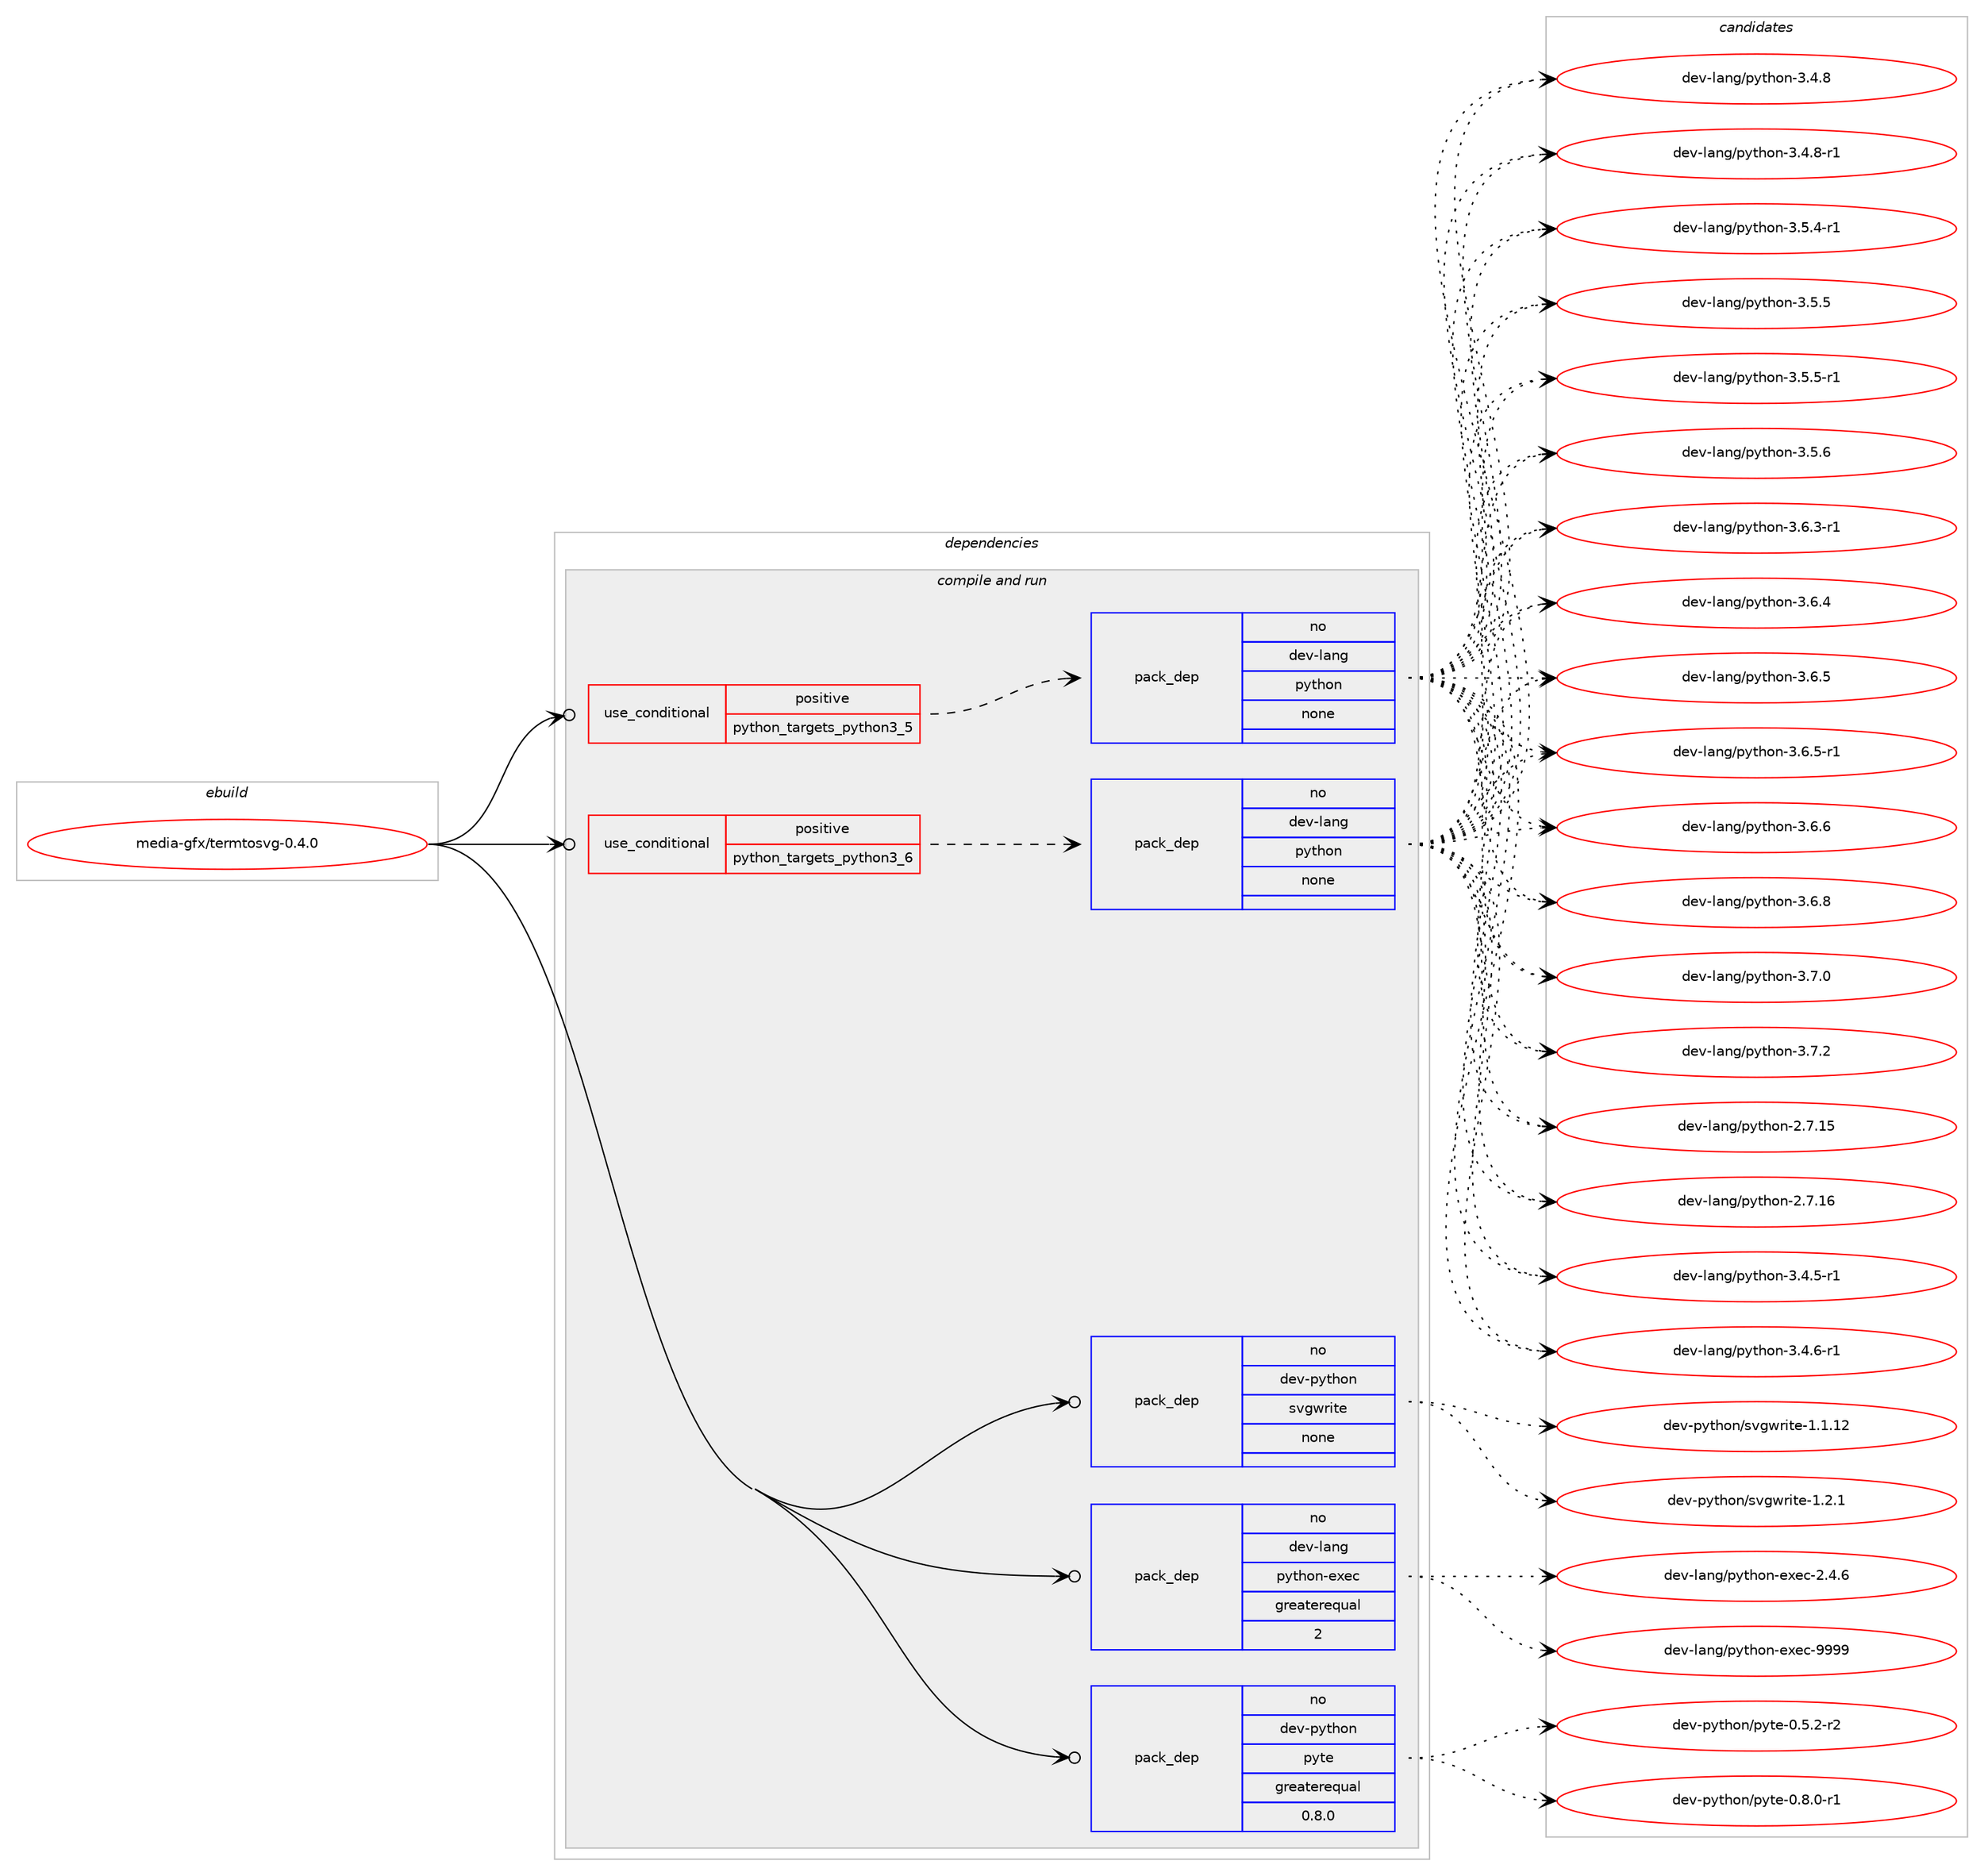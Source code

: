digraph prolog {

# *************
# Graph options
# *************

newrank=true;
concentrate=true;
compound=true;
graph [rankdir=LR,fontname=Helvetica,fontsize=10,ranksep=1.5];#, ranksep=2.5, nodesep=0.2];
edge  [arrowhead=vee];
node  [fontname=Helvetica,fontsize=10];

# **********
# The ebuild
# **********

subgraph cluster_leftcol {
color=gray;
rank=same;
label=<<i>ebuild</i>>;
id [label="media-gfx/termtosvg-0.4.0", color=red, width=4, href="../media-gfx/termtosvg-0.4.0.svg"];
}

# ****************
# The dependencies
# ****************

subgraph cluster_midcol {
color=gray;
label=<<i>dependencies</i>>;
subgraph cluster_compile {
fillcolor="#eeeeee";
style=filled;
label=<<i>compile</i>>;
}
subgraph cluster_compileandrun {
fillcolor="#eeeeee";
style=filled;
label=<<i>compile and run</i>>;
subgraph cond433336 {
dependency1608098 [label=<<TABLE BORDER="0" CELLBORDER="1" CELLSPACING="0" CELLPADDING="4"><TR><TD ROWSPAN="3" CELLPADDING="10">use_conditional</TD></TR><TR><TD>positive</TD></TR><TR><TD>python_targets_python3_5</TD></TR></TABLE>>, shape=none, color=red];
subgraph pack1149127 {
dependency1608099 [label=<<TABLE BORDER="0" CELLBORDER="1" CELLSPACING="0" CELLPADDING="4" WIDTH="220"><TR><TD ROWSPAN="6" CELLPADDING="30">pack_dep</TD></TR><TR><TD WIDTH="110">no</TD></TR><TR><TD>dev-lang</TD></TR><TR><TD>python</TD></TR><TR><TD>none</TD></TR><TR><TD></TD></TR></TABLE>>, shape=none, color=blue];
}
dependency1608098:e -> dependency1608099:w [weight=20,style="dashed",arrowhead="vee"];
}
id:e -> dependency1608098:w [weight=20,style="solid",arrowhead="odotvee"];
subgraph cond433337 {
dependency1608100 [label=<<TABLE BORDER="0" CELLBORDER="1" CELLSPACING="0" CELLPADDING="4"><TR><TD ROWSPAN="3" CELLPADDING="10">use_conditional</TD></TR><TR><TD>positive</TD></TR><TR><TD>python_targets_python3_6</TD></TR></TABLE>>, shape=none, color=red];
subgraph pack1149128 {
dependency1608101 [label=<<TABLE BORDER="0" CELLBORDER="1" CELLSPACING="0" CELLPADDING="4" WIDTH="220"><TR><TD ROWSPAN="6" CELLPADDING="30">pack_dep</TD></TR><TR><TD WIDTH="110">no</TD></TR><TR><TD>dev-lang</TD></TR><TR><TD>python</TD></TR><TR><TD>none</TD></TR><TR><TD></TD></TR></TABLE>>, shape=none, color=blue];
}
dependency1608100:e -> dependency1608101:w [weight=20,style="dashed",arrowhead="vee"];
}
id:e -> dependency1608100:w [weight=20,style="solid",arrowhead="odotvee"];
subgraph pack1149129 {
dependency1608102 [label=<<TABLE BORDER="0" CELLBORDER="1" CELLSPACING="0" CELLPADDING="4" WIDTH="220"><TR><TD ROWSPAN="6" CELLPADDING="30">pack_dep</TD></TR><TR><TD WIDTH="110">no</TD></TR><TR><TD>dev-lang</TD></TR><TR><TD>python-exec</TD></TR><TR><TD>greaterequal</TD></TR><TR><TD>2</TD></TR></TABLE>>, shape=none, color=blue];
}
id:e -> dependency1608102:w [weight=20,style="solid",arrowhead="odotvee"];
subgraph pack1149130 {
dependency1608103 [label=<<TABLE BORDER="0" CELLBORDER="1" CELLSPACING="0" CELLPADDING="4" WIDTH="220"><TR><TD ROWSPAN="6" CELLPADDING="30">pack_dep</TD></TR><TR><TD WIDTH="110">no</TD></TR><TR><TD>dev-python</TD></TR><TR><TD>pyte</TD></TR><TR><TD>greaterequal</TD></TR><TR><TD>0.8.0</TD></TR></TABLE>>, shape=none, color=blue];
}
id:e -> dependency1608103:w [weight=20,style="solid",arrowhead="odotvee"];
subgraph pack1149131 {
dependency1608104 [label=<<TABLE BORDER="0" CELLBORDER="1" CELLSPACING="0" CELLPADDING="4" WIDTH="220"><TR><TD ROWSPAN="6" CELLPADDING="30">pack_dep</TD></TR><TR><TD WIDTH="110">no</TD></TR><TR><TD>dev-python</TD></TR><TR><TD>svgwrite</TD></TR><TR><TD>none</TD></TR><TR><TD></TD></TR></TABLE>>, shape=none, color=blue];
}
id:e -> dependency1608104:w [weight=20,style="solid",arrowhead="odotvee"];
}
subgraph cluster_run {
fillcolor="#eeeeee";
style=filled;
label=<<i>run</i>>;
}
}

# **************
# The candidates
# **************

subgraph cluster_choices {
rank=same;
color=gray;
label=<<i>candidates</i>>;

subgraph choice1149127 {
color=black;
nodesep=1;
choice10010111845108971101034711212111610411111045504655464953 [label="dev-lang/python-2.7.15", color=red, width=4,href="../dev-lang/python-2.7.15.svg"];
choice10010111845108971101034711212111610411111045504655464954 [label="dev-lang/python-2.7.16", color=red, width=4,href="../dev-lang/python-2.7.16.svg"];
choice1001011184510897110103471121211161041111104551465246534511449 [label="dev-lang/python-3.4.5-r1", color=red, width=4,href="../dev-lang/python-3.4.5-r1.svg"];
choice1001011184510897110103471121211161041111104551465246544511449 [label="dev-lang/python-3.4.6-r1", color=red, width=4,href="../dev-lang/python-3.4.6-r1.svg"];
choice100101118451089711010347112121116104111110455146524656 [label="dev-lang/python-3.4.8", color=red, width=4,href="../dev-lang/python-3.4.8.svg"];
choice1001011184510897110103471121211161041111104551465246564511449 [label="dev-lang/python-3.4.8-r1", color=red, width=4,href="../dev-lang/python-3.4.8-r1.svg"];
choice1001011184510897110103471121211161041111104551465346524511449 [label="dev-lang/python-3.5.4-r1", color=red, width=4,href="../dev-lang/python-3.5.4-r1.svg"];
choice100101118451089711010347112121116104111110455146534653 [label="dev-lang/python-3.5.5", color=red, width=4,href="../dev-lang/python-3.5.5.svg"];
choice1001011184510897110103471121211161041111104551465346534511449 [label="dev-lang/python-3.5.5-r1", color=red, width=4,href="../dev-lang/python-3.5.5-r1.svg"];
choice100101118451089711010347112121116104111110455146534654 [label="dev-lang/python-3.5.6", color=red, width=4,href="../dev-lang/python-3.5.6.svg"];
choice1001011184510897110103471121211161041111104551465446514511449 [label="dev-lang/python-3.6.3-r1", color=red, width=4,href="../dev-lang/python-3.6.3-r1.svg"];
choice100101118451089711010347112121116104111110455146544652 [label="dev-lang/python-3.6.4", color=red, width=4,href="../dev-lang/python-3.6.4.svg"];
choice100101118451089711010347112121116104111110455146544653 [label="dev-lang/python-3.6.5", color=red, width=4,href="../dev-lang/python-3.6.5.svg"];
choice1001011184510897110103471121211161041111104551465446534511449 [label="dev-lang/python-3.6.5-r1", color=red, width=4,href="../dev-lang/python-3.6.5-r1.svg"];
choice100101118451089711010347112121116104111110455146544654 [label="dev-lang/python-3.6.6", color=red, width=4,href="../dev-lang/python-3.6.6.svg"];
choice100101118451089711010347112121116104111110455146544656 [label="dev-lang/python-3.6.8", color=red, width=4,href="../dev-lang/python-3.6.8.svg"];
choice100101118451089711010347112121116104111110455146554648 [label="dev-lang/python-3.7.0", color=red, width=4,href="../dev-lang/python-3.7.0.svg"];
choice100101118451089711010347112121116104111110455146554650 [label="dev-lang/python-3.7.2", color=red, width=4,href="../dev-lang/python-3.7.2.svg"];
dependency1608099:e -> choice10010111845108971101034711212111610411111045504655464953:w [style=dotted,weight="100"];
dependency1608099:e -> choice10010111845108971101034711212111610411111045504655464954:w [style=dotted,weight="100"];
dependency1608099:e -> choice1001011184510897110103471121211161041111104551465246534511449:w [style=dotted,weight="100"];
dependency1608099:e -> choice1001011184510897110103471121211161041111104551465246544511449:w [style=dotted,weight="100"];
dependency1608099:e -> choice100101118451089711010347112121116104111110455146524656:w [style=dotted,weight="100"];
dependency1608099:e -> choice1001011184510897110103471121211161041111104551465246564511449:w [style=dotted,weight="100"];
dependency1608099:e -> choice1001011184510897110103471121211161041111104551465346524511449:w [style=dotted,weight="100"];
dependency1608099:e -> choice100101118451089711010347112121116104111110455146534653:w [style=dotted,weight="100"];
dependency1608099:e -> choice1001011184510897110103471121211161041111104551465346534511449:w [style=dotted,weight="100"];
dependency1608099:e -> choice100101118451089711010347112121116104111110455146534654:w [style=dotted,weight="100"];
dependency1608099:e -> choice1001011184510897110103471121211161041111104551465446514511449:w [style=dotted,weight="100"];
dependency1608099:e -> choice100101118451089711010347112121116104111110455146544652:w [style=dotted,weight="100"];
dependency1608099:e -> choice100101118451089711010347112121116104111110455146544653:w [style=dotted,weight="100"];
dependency1608099:e -> choice1001011184510897110103471121211161041111104551465446534511449:w [style=dotted,weight="100"];
dependency1608099:e -> choice100101118451089711010347112121116104111110455146544654:w [style=dotted,weight="100"];
dependency1608099:e -> choice100101118451089711010347112121116104111110455146544656:w [style=dotted,weight="100"];
dependency1608099:e -> choice100101118451089711010347112121116104111110455146554648:w [style=dotted,weight="100"];
dependency1608099:e -> choice100101118451089711010347112121116104111110455146554650:w [style=dotted,weight="100"];
}
subgraph choice1149128 {
color=black;
nodesep=1;
choice10010111845108971101034711212111610411111045504655464953 [label="dev-lang/python-2.7.15", color=red, width=4,href="../dev-lang/python-2.7.15.svg"];
choice10010111845108971101034711212111610411111045504655464954 [label="dev-lang/python-2.7.16", color=red, width=4,href="../dev-lang/python-2.7.16.svg"];
choice1001011184510897110103471121211161041111104551465246534511449 [label="dev-lang/python-3.4.5-r1", color=red, width=4,href="../dev-lang/python-3.4.5-r1.svg"];
choice1001011184510897110103471121211161041111104551465246544511449 [label="dev-lang/python-3.4.6-r1", color=red, width=4,href="../dev-lang/python-3.4.6-r1.svg"];
choice100101118451089711010347112121116104111110455146524656 [label="dev-lang/python-3.4.8", color=red, width=4,href="../dev-lang/python-3.4.8.svg"];
choice1001011184510897110103471121211161041111104551465246564511449 [label="dev-lang/python-3.4.8-r1", color=red, width=4,href="../dev-lang/python-3.4.8-r1.svg"];
choice1001011184510897110103471121211161041111104551465346524511449 [label="dev-lang/python-3.5.4-r1", color=red, width=4,href="../dev-lang/python-3.5.4-r1.svg"];
choice100101118451089711010347112121116104111110455146534653 [label="dev-lang/python-3.5.5", color=red, width=4,href="../dev-lang/python-3.5.5.svg"];
choice1001011184510897110103471121211161041111104551465346534511449 [label="dev-lang/python-3.5.5-r1", color=red, width=4,href="../dev-lang/python-3.5.5-r1.svg"];
choice100101118451089711010347112121116104111110455146534654 [label="dev-lang/python-3.5.6", color=red, width=4,href="../dev-lang/python-3.5.6.svg"];
choice1001011184510897110103471121211161041111104551465446514511449 [label="dev-lang/python-3.6.3-r1", color=red, width=4,href="../dev-lang/python-3.6.3-r1.svg"];
choice100101118451089711010347112121116104111110455146544652 [label="dev-lang/python-3.6.4", color=red, width=4,href="../dev-lang/python-3.6.4.svg"];
choice100101118451089711010347112121116104111110455146544653 [label="dev-lang/python-3.6.5", color=red, width=4,href="../dev-lang/python-3.6.5.svg"];
choice1001011184510897110103471121211161041111104551465446534511449 [label="dev-lang/python-3.6.5-r1", color=red, width=4,href="../dev-lang/python-3.6.5-r1.svg"];
choice100101118451089711010347112121116104111110455146544654 [label="dev-lang/python-3.6.6", color=red, width=4,href="../dev-lang/python-3.6.6.svg"];
choice100101118451089711010347112121116104111110455146544656 [label="dev-lang/python-3.6.8", color=red, width=4,href="../dev-lang/python-3.6.8.svg"];
choice100101118451089711010347112121116104111110455146554648 [label="dev-lang/python-3.7.0", color=red, width=4,href="../dev-lang/python-3.7.0.svg"];
choice100101118451089711010347112121116104111110455146554650 [label="dev-lang/python-3.7.2", color=red, width=4,href="../dev-lang/python-3.7.2.svg"];
dependency1608101:e -> choice10010111845108971101034711212111610411111045504655464953:w [style=dotted,weight="100"];
dependency1608101:e -> choice10010111845108971101034711212111610411111045504655464954:w [style=dotted,weight="100"];
dependency1608101:e -> choice1001011184510897110103471121211161041111104551465246534511449:w [style=dotted,weight="100"];
dependency1608101:e -> choice1001011184510897110103471121211161041111104551465246544511449:w [style=dotted,weight="100"];
dependency1608101:e -> choice100101118451089711010347112121116104111110455146524656:w [style=dotted,weight="100"];
dependency1608101:e -> choice1001011184510897110103471121211161041111104551465246564511449:w [style=dotted,weight="100"];
dependency1608101:e -> choice1001011184510897110103471121211161041111104551465346524511449:w [style=dotted,weight="100"];
dependency1608101:e -> choice100101118451089711010347112121116104111110455146534653:w [style=dotted,weight="100"];
dependency1608101:e -> choice1001011184510897110103471121211161041111104551465346534511449:w [style=dotted,weight="100"];
dependency1608101:e -> choice100101118451089711010347112121116104111110455146534654:w [style=dotted,weight="100"];
dependency1608101:e -> choice1001011184510897110103471121211161041111104551465446514511449:w [style=dotted,weight="100"];
dependency1608101:e -> choice100101118451089711010347112121116104111110455146544652:w [style=dotted,weight="100"];
dependency1608101:e -> choice100101118451089711010347112121116104111110455146544653:w [style=dotted,weight="100"];
dependency1608101:e -> choice1001011184510897110103471121211161041111104551465446534511449:w [style=dotted,weight="100"];
dependency1608101:e -> choice100101118451089711010347112121116104111110455146544654:w [style=dotted,weight="100"];
dependency1608101:e -> choice100101118451089711010347112121116104111110455146544656:w [style=dotted,weight="100"];
dependency1608101:e -> choice100101118451089711010347112121116104111110455146554648:w [style=dotted,weight="100"];
dependency1608101:e -> choice100101118451089711010347112121116104111110455146554650:w [style=dotted,weight="100"];
}
subgraph choice1149129 {
color=black;
nodesep=1;
choice1001011184510897110103471121211161041111104510112010199455046524654 [label="dev-lang/python-exec-2.4.6", color=red, width=4,href="../dev-lang/python-exec-2.4.6.svg"];
choice10010111845108971101034711212111610411111045101120101994557575757 [label="dev-lang/python-exec-9999", color=red, width=4,href="../dev-lang/python-exec-9999.svg"];
dependency1608102:e -> choice1001011184510897110103471121211161041111104510112010199455046524654:w [style=dotted,weight="100"];
dependency1608102:e -> choice10010111845108971101034711212111610411111045101120101994557575757:w [style=dotted,weight="100"];
}
subgraph choice1149130 {
color=black;
nodesep=1;
choice10010111845112121116104111110471121211161014548465346504511450 [label="dev-python/pyte-0.5.2-r2", color=red, width=4,href="../dev-python/pyte-0.5.2-r2.svg"];
choice10010111845112121116104111110471121211161014548465646484511449 [label="dev-python/pyte-0.8.0-r1", color=red, width=4,href="../dev-python/pyte-0.8.0-r1.svg"];
dependency1608103:e -> choice10010111845112121116104111110471121211161014548465346504511450:w [style=dotted,weight="100"];
dependency1608103:e -> choice10010111845112121116104111110471121211161014548465646484511449:w [style=dotted,weight="100"];
}
subgraph choice1149131 {
color=black;
nodesep=1;
choice100101118451121211161041111104711511810311911410511610145494649464950 [label="dev-python/svgwrite-1.1.12", color=red, width=4,href="../dev-python/svgwrite-1.1.12.svg"];
choice1001011184511212111610411111047115118103119114105116101454946504649 [label="dev-python/svgwrite-1.2.1", color=red, width=4,href="../dev-python/svgwrite-1.2.1.svg"];
dependency1608104:e -> choice100101118451121211161041111104711511810311911410511610145494649464950:w [style=dotted,weight="100"];
dependency1608104:e -> choice1001011184511212111610411111047115118103119114105116101454946504649:w [style=dotted,weight="100"];
}
}

}
